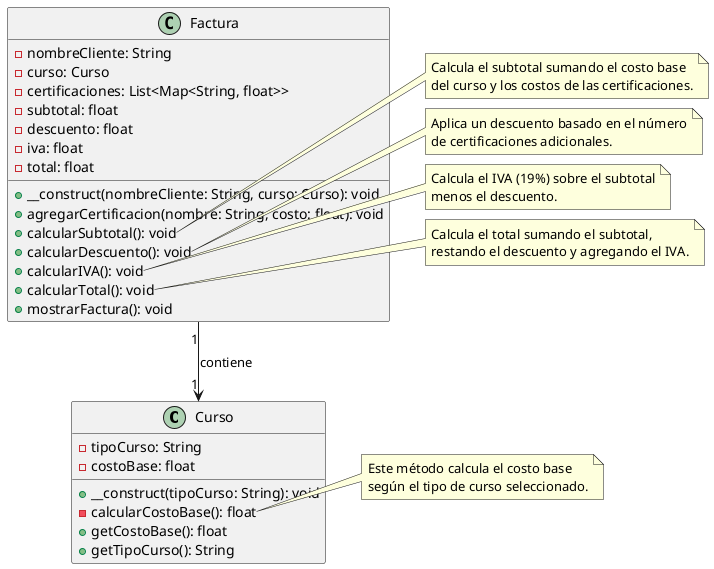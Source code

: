 @startuml "Diagrama de Clases - Reserva de Curso de Buceo"

' Definición de clases
class Curso {
  - tipoCurso: String
  - costoBase: float
  + __construct(tipoCurso: String): void
  - calcularCostoBase(): float
  + getCostoBase(): float
  + getTipoCurso(): String
}

class Factura {
  - nombreCliente: String
  - curso: Curso
  - certificaciones: List<Map<String, float>>
  - subtotal: float
  - descuento: float
  - iva: float
  - total: float
  + __construct(nombreCliente: String, curso: Curso): void
  + agregarCertificacion(nombre: String, costo: float): void
  + calcularSubtotal(): void
  + calcularDescuento(): void
  + calcularIVA(): void
  + calcularTotal(): void
  + mostrarFactura(): void
}

' Relaciones
Factura "1" --> "1" Curso : contiene

' Notas adicionales
note right of Curso::calcularCostoBase
  Este método calcula el costo base
  según el tipo de curso seleccionado.
end note

note right of Factura::calcularSubtotal
  Calcula el subtotal sumando el costo base
  del curso y los costos de las certificaciones.
end note

note right of Factura::calcularDescuento
  Aplica un descuento basado en el número
  de certificaciones adicionales.
end note

note right of Factura::calcularIVA
  Calcula el IVA (19%) sobre el subtotal
  menos el descuento.
end note

note right of Factura::calcularTotal
  Calcula el total sumando el subtotal,
  restando el descuento y agregando el IVA.
end note

@enduml